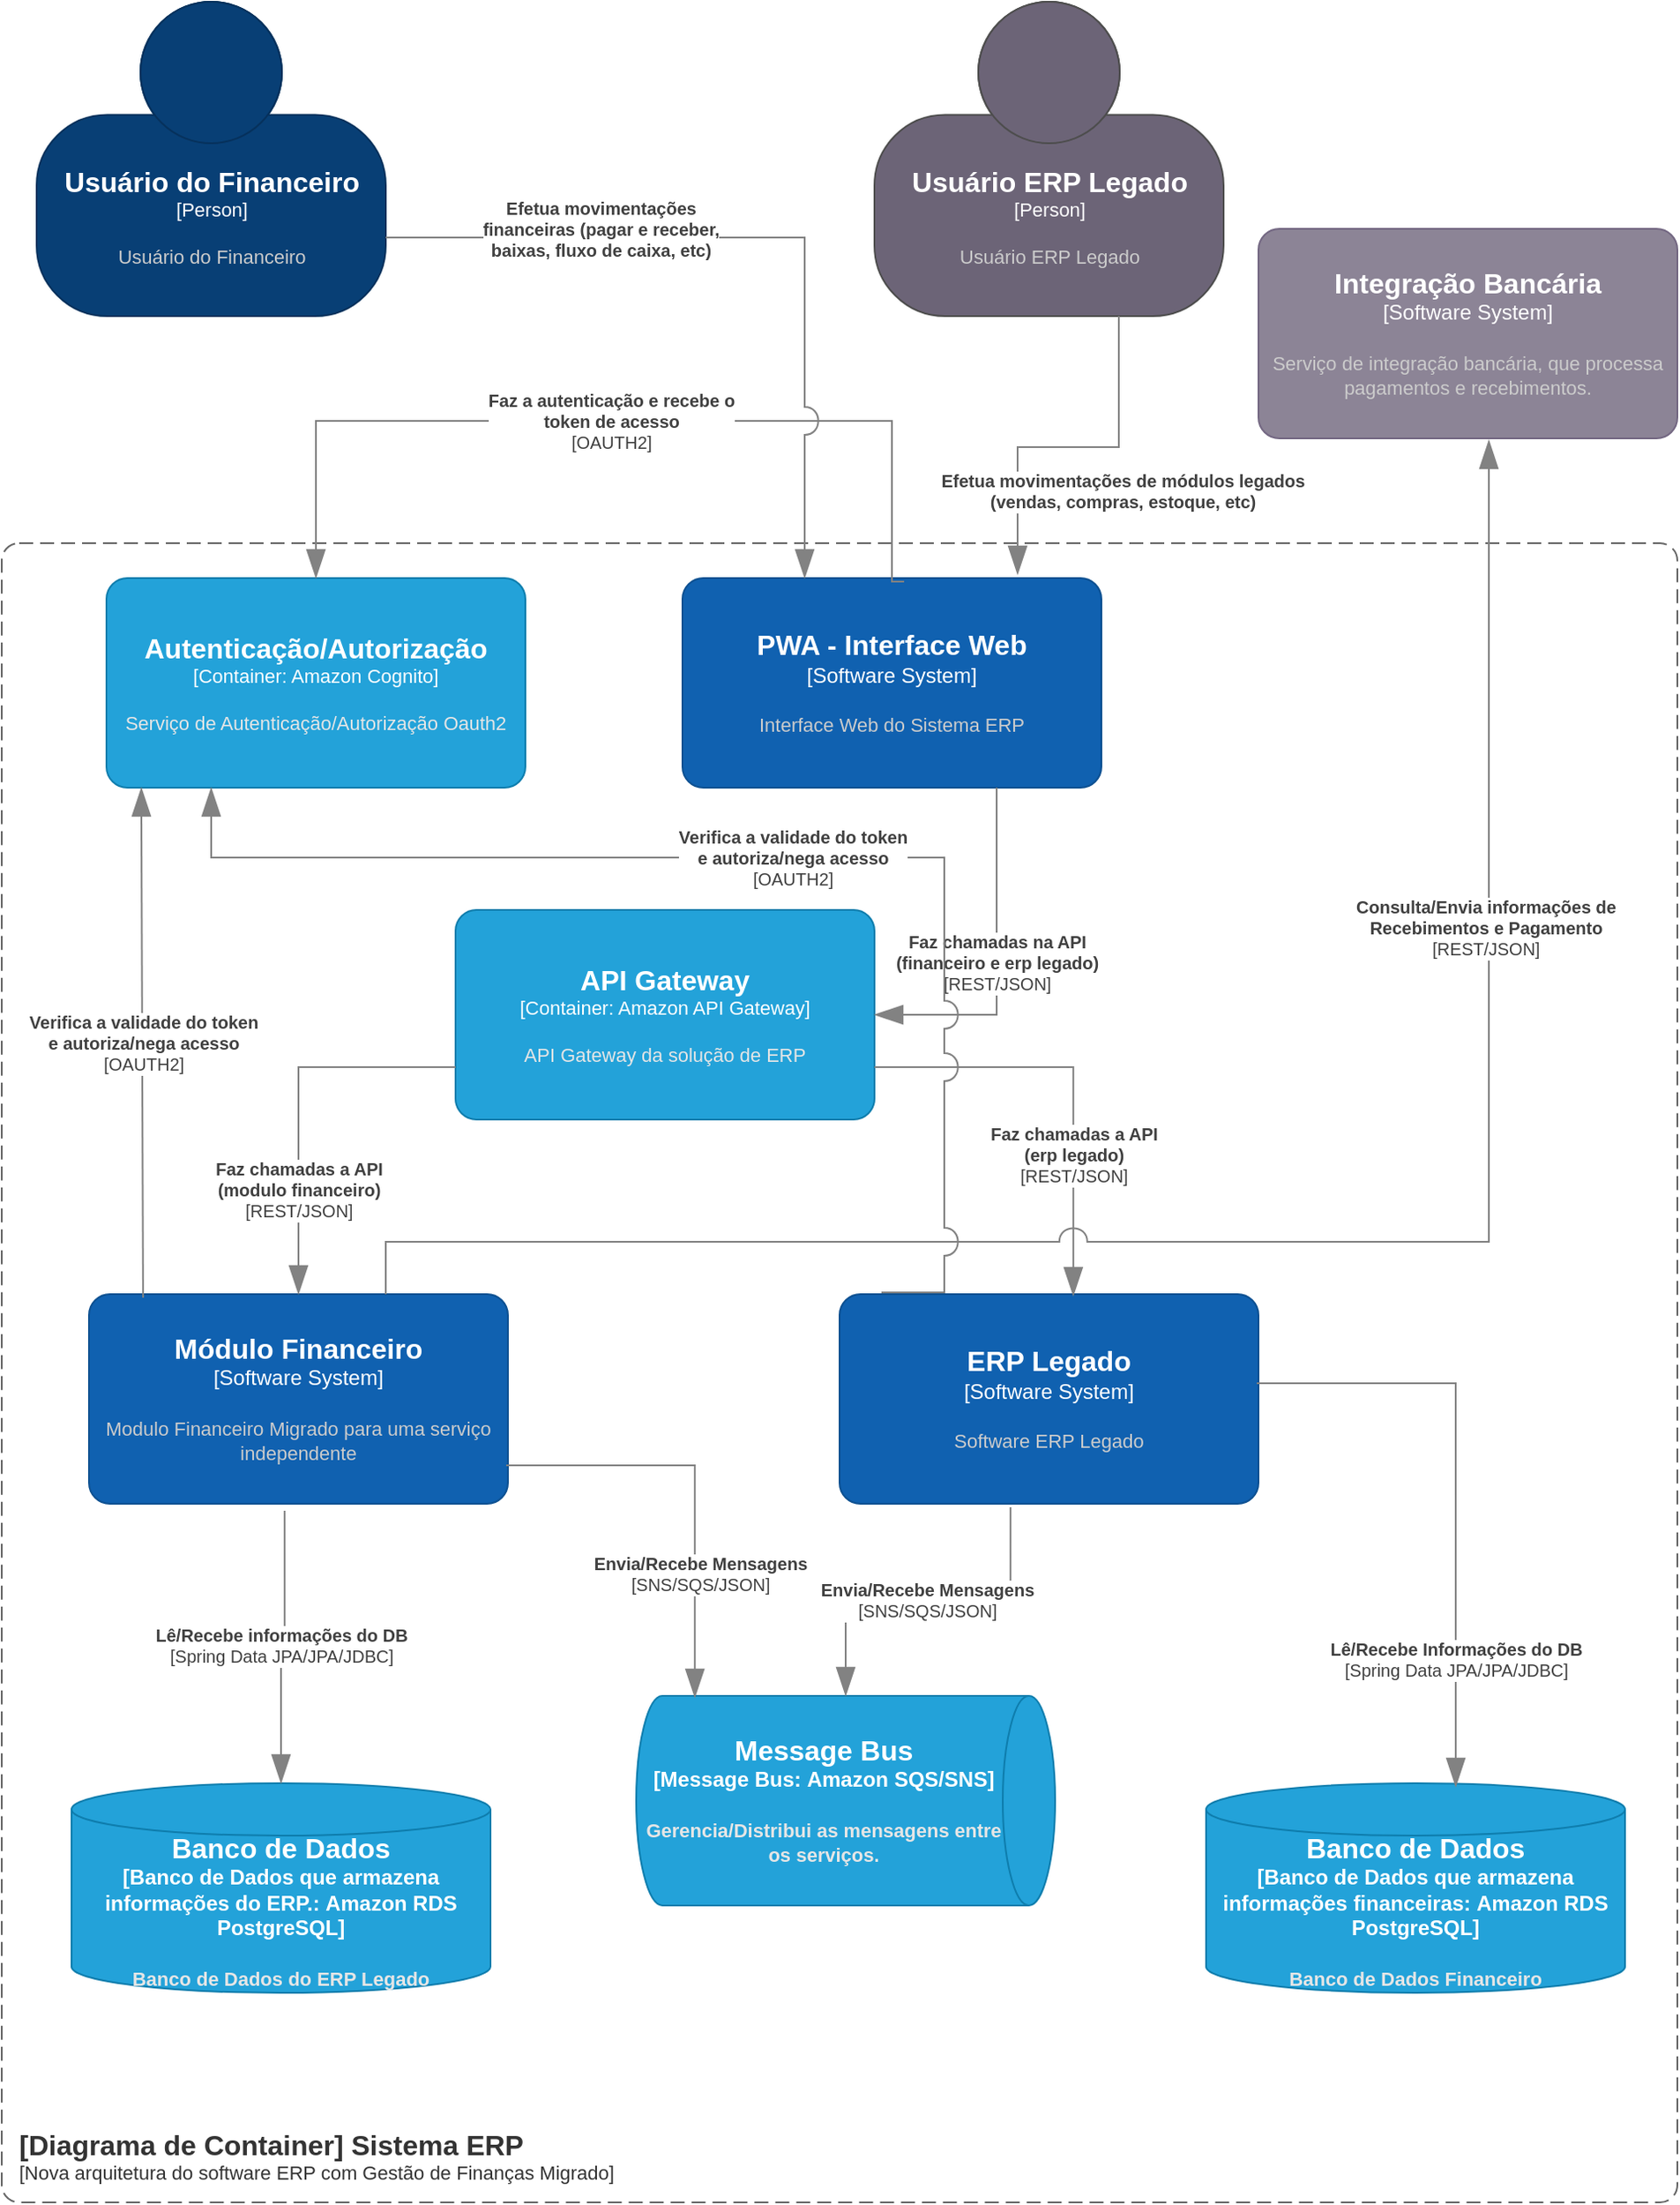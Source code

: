 <mxfile version="19.0.3" type="device"><diagram id="4JMidao3xEkuDdABuiqr" name="Página-1"><mxGraphModel dx="994" dy="3216" grid="1" gridSize="10" guides="1" tooltips="1" connect="1" arrows="1" fold="1" page="1" pageScale="1" pageWidth="827" pageHeight="1169" math="0" shadow="0"><root><mxCell id="0"/><mxCell id="1" parent="0"/><object placeholders="1" c4Name="Usuário do Financeiro" c4Type="Person" c4Description="Usuário do Financeiro" label="&lt;font style=&quot;font-size: 16px&quot;&gt;&lt;b&gt;%c4Name%&lt;/b&gt;&lt;/font&gt;&lt;div&gt;[%c4Type%]&lt;/div&gt;&lt;br&gt;&lt;div&gt;&lt;font style=&quot;font-size: 11px&quot;&gt;&lt;font color=&quot;#cccccc&quot;&gt;%c4Description%&lt;/font&gt;&lt;/div&gt;" id="lLnUvzerI2xuN5XdZujk-1"><mxCell style="html=1;fontSize=11;dashed=0;whitespace=wrap;fillColor=#083F75;strokeColor=#06315C;fontColor=#ffffff;shape=mxgraph.c4.person2;align=center;metaEdit=1;points=[[0.5,0,0],[1,0.5,0],[1,0.75,0],[0.75,1,0],[0.5,1,0],[0.25,1,0],[0,0.75,0],[0,0.5,0]];resizable=0;" parent="1" vertex="1"><mxGeometry x="70" y="-1180" width="200" height="180" as="geometry"/></mxCell></object><object placeholders="1" c4Name="[Diagrama de Container] Sistema ERP" c4Type="ContainerScopeBoundary" c4Application="Nova arquitetura do software ERP com Gestão de Finanças Migrado" label="&lt;font style=&quot;font-size: 16px&quot;&gt;&lt;b&gt;&lt;div style=&quot;text-align: left&quot;&gt;%c4Name%&lt;/div&gt;&lt;/b&gt;&lt;/font&gt;&lt;div style=&quot;text-align: left&quot;&gt;[%c4Application%]&lt;/div&gt;" id="lLnUvzerI2xuN5XdZujk-3"><mxCell style="rounded=1;fontSize=11;whiteSpace=wrap;html=1;dashed=1;arcSize=20;fillColor=none;strokeColor=#666666;fontColor=#333333;labelBackgroundColor=none;align=left;verticalAlign=bottom;labelBorderColor=none;spacingTop=0;spacing=10;dashPattern=8 4;metaEdit=1;rotatable=0;perimeter=rectanglePerimeter;noLabel=0;labelPadding=0;allowArrows=0;connectable=0;expand=0;recursiveResize=0;editable=1;pointerEvents=0;absoluteArcSize=1;points=[[0.25,0,0],[0.5,0,0],[0.75,0,0],[1,0.25,0],[1,0.5,0],[1,0.75,0],[0.75,1,0],[0.5,1,0],[0.25,1,0],[0,0.75,0],[0,0.5,0],[0,0.25,0]];" parent="1" vertex="1"><mxGeometry x="50" y="-870" width="960" height="950" as="geometry"/></mxCell></object><object placeholders="1" c4Name="Módulo Financeiro" c4Type="Software System" c4Description="Modulo Financeiro Migrado para uma serviço independente" label="&lt;font style=&quot;font-size: 16px&quot;&gt;&lt;b&gt;%c4Name%&lt;/b&gt;&lt;/font&gt;&lt;div&gt;[%c4Type%]&lt;/div&gt;&lt;br&gt;&lt;div&gt;&lt;font style=&quot;font-size: 11px&quot;&gt;&lt;font color=&quot;#cccccc&quot;&gt;%c4Description%&lt;/font&gt;&lt;/div&gt;" id="lLnUvzerI2xuN5XdZujk-4"><mxCell style="rounded=1;whiteSpace=wrap;html=1;labelBackgroundColor=none;fillColor=#1061B0;fontColor=#ffffff;align=center;arcSize=10;strokeColor=#0D5091;metaEdit=1;resizable=0;points=[[0.25,0,0],[0.5,0,0],[0.75,0,0],[1,0.25,0],[1,0.5,0],[1,0.75,0],[0.75,1,0],[0.5,1,0],[0.25,1,0],[0,0.75,0],[0,0.5,0],[0,0.25,0]];" parent="1" vertex="1"><mxGeometry x="100" y="-440" width="240" height="120" as="geometry"/></mxCell></object><object placeholders="1" c4Name="ERP Legado" c4Type="Software System" c4Description="Software ERP Legado" label="&lt;font style=&quot;font-size: 16px&quot;&gt;&lt;b&gt;%c4Name%&lt;/b&gt;&lt;/font&gt;&lt;div&gt;[%c4Type%]&lt;/div&gt;&lt;br&gt;&lt;div&gt;&lt;font style=&quot;font-size: 11px&quot;&gt;&lt;font color=&quot;#cccccc&quot;&gt;%c4Description%&lt;/font&gt;&lt;/div&gt;" id="lLnUvzerI2xuN5XdZujk-5"><mxCell style="rounded=1;whiteSpace=wrap;html=1;labelBackgroundColor=none;fillColor=#1061B0;fontColor=#ffffff;align=center;arcSize=10;strokeColor=#0D5091;metaEdit=1;resizable=0;points=[[0.25,0,0],[0.5,0,0],[0.75,0,0],[1,0.25,0],[1,0.5,0],[1,0.75,0],[0.75,1,0],[0.5,1,0],[0.25,1,0],[0,0.75,0],[0,0.5,0],[0,0.25,0]];" parent="1" vertex="1"><mxGeometry x="530" y="-440" width="240" height="120" as="geometry"/></mxCell></object><object placeholders="1" c4Type="Banco de Dados" c4Container="Banco de Dados que armazena informações financeiras" c4Technology="Amazon RDS PostgreSQL" c4Description="Banco de Dados Financeiro" label="&lt;font style=&quot;font-size: 16px&quot;&gt;&lt;b&gt;%c4Type%&lt;/font&gt;&lt;div&gt;[%c4Container%:&amp;nbsp;%c4Technology%]&lt;/div&gt;&lt;br&gt;&lt;div&gt;&lt;font style=&quot;font-size: 11px&quot;&gt;&lt;font color=&quot;#E6E6E6&quot;&gt;%c4Description%&lt;/font&gt;&lt;/div&gt;" id="lLnUvzerI2xuN5XdZujk-6"><mxCell style="shape=cylinder3;size=15;whiteSpace=wrap;html=1;boundedLbl=1;rounded=0;labelBackgroundColor=none;fillColor=#23A2D9;fontSize=12;fontColor=#ffffff;align=center;strokeColor=#0E7DAD;metaEdit=1;points=[[0.5,0,0],[1,0.25,0],[1,0.5,0],[1,0.75,0],[0.5,1,0],[0,0.75,0],[0,0.5,0],[0,0.25,0]];resizable=0;" parent="1" vertex="1"><mxGeometry x="740" y="-160" width="240" height="120" as="geometry"/></mxCell></object><object placeholders="1" c4Type="Banco de Dados" c4Container="Banco de Dados que armazena informações do ERP." c4Technology="Amazon RDS PostgreSQL" c4Description="Banco de Dados do ERP Legado" label="&lt;font style=&quot;font-size: 16px&quot;&gt;&lt;b&gt;%c4Type%&lt;/font&gt;&lt;div&gt;[%c4Container%:&amp;nbsp;%c4Technology%]&lt;/div&gt;&lt;br&gt;&lt;div&gt;&lt;font style=&quot;font-size: 11px&quot;&gt;&lt;font color=&quot;#E6E6E6&quot;&gt;%c4Description%&lt;/font&gt;&lt;/div&gt;" id="lLnUvzerI2xuN5XdZujk-8"><mxCell style="shape=cylinder3;size=15;whiteSpace=wrap;html=1;boundedLbl=1;rounded=0;labelBackgroundColor=none;fillColor=#23A2D9;fontSize=12;fontColor=#ffffff;align=center;strokeColor=#0E7DAD;metaEdit=1;points=[[0.5,0,0],[1,0.25,0],[1,0.5,0],[1,0.75,0],[0.5,1,0],[0,0.75,0],[0,0.5,0],[0,0.25,0]];resizable=0;" parent="1" vertex="1"><mxGeometry x="90" y="-160" width="240" height="120" as="geometry"/></mxCell></object><object placeholders="1" c4Name="Integração Bancária" c4Type="Software System" c4Description="Serviço de integração bancária, que processa pagamentos e recebimentos." label="&lt;font style=&quot;font-size: 16px&quot;&gt;&lt;b&gt;%c4Name%&lt;/b&gt;&lt;/font&gt;&lt;div&gt;[%c4Type%]&lt;/div&gt;&lt;br&gt;&lt;div&gt;&lt;font style=&quot;font-size: 11px&quot;&gt;&lt;font color=&quot;#cccccc&quot;&gt;%c4Description%&lt;/font&gt;&lt;/div&gt;" id="lLnUvzerI2xuN5XdZujk-9"><mxCell style="rounded=1;whiteSpace=wrap;html=1;labelBackgroundColor=none;fillColor=#8C8496;fontColor=#ffffff;align=center;arcSize=10;strokeColor=#736782;metaEdit=1;resizable=0;points=[[0.25,0,0],[0.5,0,0],[0.75,0,0],[1,0.25,0],[1,0.5,0],[1,0.75,0],[0.75,1,0],[0.5,1,0],[0.25,1,0],[0,0.75,0],[0,0.5,0],[0,0.25,0]];" parent="1" vertex="1"><mxGeometry x="770" y="-1050" width="240" height="120" as="geometry"/></mxCell></object><object placeholders="1" c4Name="PWA - Interface Web" c4Type="Software System" c4Description="Interface Web do Sistema ERP" label="&lt;font style=&quot;font-size: 16px&quot;&gt;&lt;b&gt;%c4Name%&lt;/b&gt;&lt;/font&gt;&lt;div&gt;[%c4Type%]&lt;/div&gt;&lt;br&gt;&lt;div&gt;&lt;font style=&quot;font-size: 11px&quot;&gt;&lt;font color=&quot;#cccccc&quot;&gt;%c4Description%&lt;/font&gt;&lt;/div&gt;" id="lLnUvzerI2xuN5XdZujk-11"><mxCell style="rounded=1;whiteSpace=wrap;html=1;labelBackgroundColor=none;fillColor=#1061B0;fontColor=#ffffff;align=center;arcSize=10;strokeColor=#0D5091;metaEdit=1;resizable=0;points=[[0.25,0,0],[0.5,0,0],[0.75,0,0],[1,0.25,0],[1,0.5,0],[1,0.75,0],[0.75,1,0],[0.5,1,0],[0.25,1,0],[0,0.75,0],[0,0.5,0],[0,0.25,0]];" parent="1" vertex="1"><mxGeometry x="440" y="-850" width="240" height="120" as="geometry"/></mxCell></object><object placeholders="1" c4Type="Message Bus" c4Container="Message Bus" c4Technology="Amazon SQS/SNS" c4Description="Gerencia/Distribui as mensagens entre os serviços." label="&lt;font style=&quot;font-size: 16px&quot;&gt;&lt;b&gt;%c4Type%&lt;/font&gt;&lt;div&gt;[%c4Container%:&amp;nbsp;%c4Technology%]&lt;/div&gt;&lt;br&gt;&lt;div&gt;&lt;font style=&quot;font-size: 11px&quot;&gt;&lt;font color=&quot;#E6E6E6&quot;&gt;%c4Description%&lt;/font&gt;&lt;/div&gt;" id="lLnUvzerI2xuN5XdZujk-12"><mxCell style="shape=cylinder3;size=15;direction=south;whiteSpace=wrap;html=1;boundedLbl=1;rounded=0;labelBackgroundColor=none;fillColor=#23A2D9;fontSize=12;fontColor=#ffffff;align=center;strokeColor=#0E7DAD;metaEdit=1;points=[[0.5,0,0],[1,0.25,0],[1,0.5,0],[1,0.75,0],[0.5,1,0],[0,0.75,0],[0,0.5,0],[0,0.25,0]];resizable=0;" parent="1" vertex="1"><mxGeometry x="413.5" y="-210" width="240" height="120" as="geometry"/></mxCell></object><object placeholders="1" c4Name="Autenticação/Autorização" c4Type="Container" c4Technology="Amazon Cognito" c4Description="Serviço de Autenticação/Autorização Oauth2" label="&lt;font style=&quot;font-size: 16px&quot;&gt;&lt;b&gt;%c4Name%&lt;/b&gt;&lt;/font&gt;&lt;div&gt;[%c4Type%: %c4Technology%]&lt;/div&gt;&lt;br&gt;&lt;div&gt;&lt;font style=&quot;font-size: 11px&quot;&gt;&lt;font color=&quot;#E6E6E6&quot;&gt;%c4Description%&lt;/font&gt;&lt;/div&gt;" id="lLnUvzerI2xuN5XdZujk-15"><mxCell style="rounded=1;whiteSpace=wrap;html=1;fontSize=11;labelBackgroundColor=none;fillColor=#23A2D9;fontColor=#ffffff;align=center;arcSize=10;strokeColor=#0E7DAD;metaEdit=1;resizable=0;points=[[0.25,0,0],[0.5,0,0],[0.75,0,0],[1,0.25,0],[1,0.5,0],[1,0.75,0],[0.75,1,0],[0.5,1,0],[0.25,1,0],[0,0.75,0],[0,0.5,0],[0,0.25,0]];" parent="1" vertex="1"><mxGeometry x="110" y="-850" width="240" height="120" as="geometry"/></mxCell></object><object placeholders="1" c4Name="API Gateway " c4Type="Container" c4Technology="Amazon API Gateway" c4Description="API Gateway da solução de ERP" label="&lt;font style=&quot;font-size: 16px&quot;&gt;&lt;b&gt;%c4Name%&lt;/b&gt;&lt;/font&gt;&lt;div&gt;[%c4Type%: %c4Technology%]&lt;/div&gt;&lt;br&gt;&lt;div&gt;&lt;font style=&quot;font-size: 11px&quot;&gt;&lt;font color=&quot;#E6E6E6&quot;&gt;%c4Description%&lt;/font&gt;&lt;/div&gt;" id="Nra-QXCHa9albfyY4kNr-1"><mxCell style="rounded=1;whiteSpace=wrap;html=1;fontSize=11;labelBackgroundColor=none;fillColor=#23A2D9;fontColor=#ffffff;align=center;arcSize=10;strokeColor=#0E7DAD;metaEdit=1;resizable=0;points=[[0.25,0,0],[0.5,0,0],[0.75,0,0],[1,0.25,0],[1,0.5,0],[1,0.75,0],[0.75,1,0],[0.5,1,0],[0.25,1,0],[0,0.75,0],[0,0.5,0],[0,0.25,0]];" parent="1" vertex="1"><mxGeometry x="310" y="-660" width="240" height="120" as="geometry"/></mxCell></object><object placeholders="1" c4Name="Usuário ERP Legado" c4Type="Person" c4Description="Usuário ERP Legado" label="&lt;font style=&quot;font-size: 16px&quot;&gt;&lt;b&gt;%c4Name%&lt;/b&gt;&lt;/font&gt;&lt;div&gt;[%c4Type%]&lt;/div&gt;&lt;br&gt;&lt;div&gt;&lt;font style=&quot;font-size: 11px&quot;&gt;&lt;font color=&quot;#cccccc&quot;&gt;%c4Description%&lt;/font&gt;&lt;/div&gt;" id="Nra-QXCHa9albfyY4kNr-2"><mxCell style="html=1;fontSize=11;dashed=0;whitespace=wrap;fillColor=#6C6477;strokeColor=#4D4D4D;fontColor=#ffffff;shape=mxgraph.c4.person2;align=center;metaEdit=1;points=[[0.5,0,0],[1,0.5,0],[1,0.75,0],[0.75,1,0],[0.5,1,0],[0.25,1,0],[0,0.75,0],[0,0.5,0]];resizable=0;" parent="1" vertex="1"><mxGeometry x="550" y="-1180" width="200" height="180" as="geometry"/></mxCell></object><object placeholders="1" c4Type="Relationship" c4Technology="OAUTH2" c4Description="Faz a autenticação e recebe o &#10;token de acesso" label="&lt;div style=&quot;text-align: left&quot;&gt;&lt;div style=&quot;text-align: center&quot;&gt;&lt;b&gt;%c4Description%&lt;/b&gt;&lt;/div&gt;&lt;div style=&quot;text-align: center&quot;&gt;[%c4Technology%]&lt;/div&gt;&lt;/div&gt;" id="Nra-QXCHa9albfyY4kNr-4"><mxCell style="endArrow=blockThin;html=1;fontSize=10;fontColor=#404040;strokeWidth=1;endFill=1;strokeColor=#828282;elbow=vertical;metaEdit=1;endSize=14;startSize=14;jumpStyle=arc;jumpSize=16;rounded=0;edgeStyle=orthogonalEdgeStyle;exitX=0.529;exitY=0.017;exitDx=0;exitDy=0;exitPerimeter=0;" parent="1" source="lLnUvzerI2xuN5XdZujk-11" target="lLnUvzerI2xuN5XdZujk-15" edge="1"><mxGeometry width="240" relative="1" as="geometry"><mxPoint x="890" y="-1060" as="sourcePoint"/><mxPoint x="1130" y="-1060" as="targetPoint"/><Array as="points"><mxPoint x="560" y="-848"/><mxPoint x="560" y="-940"/><mxPoint x="230" y="-940"/></Array></mxGeometry></mxCell></object><object placeholders="1" c4Type="Relationship" c4Description="Efetua movimentações &#10;financeiras (pagar e receber, &#10;baixas, fluxo de caixa, etc)" label="&lt;div style=&quot;text-align: left&quot;&gt;&lt;div style=&quot;text-align: center&quot;&gt;&lt;b&gt;%c4Description%&lt;/b&gt;&lt;/div&gt;" id="Nra-QXCHa9albfyY4kNr-8"><mxCell style="endArrow=blockThin;html=1;fontSize=10;fontColor=#404040;strokeWidth=1;endFill=1;strokeColor=#828282;elbow=vertical;metaEdit=1;endSize=14;startSize=14;jumpStyle=arc;jumpSize=16;rounded=0;edgeStyle=orthogonalEdgeStyle;exitX=1;exitY=0.75;exitDx=0;exitDy=0;exitPerimeter=0;" parent="1" source="lLnUvzerI2xuN5XdZujk-1" target="lLnUvzerI2xuN5XdZujk-11" edge="1"><mxGeometry x="-0.434" y="5" width="240" relative="1" as="geometry"><mxPoint x="470" y="-840" as="sourcePoint"/><mxPoint x="570" y="-810" as="targetPoint"/><mxPoint as="offset"/><Array as="points"><mxPoint x="510" y="-1045"/></Array></mxGeometry></mxCell></object><object placeholders="1" c4Type="Relationship" c4Description="Efetua movimentações de módulos legados &#10;(vendas, compras, estoque, etc)" label="&lt;div style=&quot;text-align: left&quot;&gt;&lt;div style=&quot;text-align: center&quot;&gt;&lt;b&gt;%c4Description%&lt;/b&gt;&lt;/div&gt;" id="Nra-QXCHa9albfyY4kNr-9"><mxCell style="endArrow=blockThin;html=1;fontSize=10;fontColor=#404040;strokeWidth=1;endFill=1;strokeColor=#828282;elbow=vertical;metaEdit=1;endSize=14;startSize=14;jumpStyle=arc;jumpSize=16;rounded=0;edgeStyle=orthogonalEdgeStyle;entryX=0.8;entryY=-0.017;entryDx=0;entryDy=0;entryPerimeter=0;" parent="1" source="Nra-QXCHa9albfyY4kNr-2" target="lLnUvzerI2xuN5XdZujk-11" edge="1"><mxGeometry x="-0.193" y="27" width="240" relative="1" as="geometry"><mxPoint x="820" y="-950" as="sourcePoint"/><mxPoint x="1060" y="-950" as="targetPoint"/><Array as="points"><mxPoint x="690" y="-925"/><mxPoint x="632" y="-925"/></Array><mxPoint x="10" y="-2" as="offset"/></mxGeometry></mxCell></object><object placeholders="1" c4Type="Relationship" c4Technology="OAUTH2" c4Description="Verifica a validade do token &#10;e autoriza/nega acesso" label="&lt;div style=&quot;text-align: left&quot;&gt;&lt;div style=&quot;text-align: center&quot;&gt;&lt;b&gt;%c4Description%&lt;/b&gt;&lt;/div&gt;&lt;div style=&quot;text-align: center&quot;&gt;[%c4Technology%]&lt;/div&gt;&lt;/div&gt;" id="Nra-QXCHa9albfyY4kNr-10"><mxCell style="endArrow=blockThin;html=1;fontSize=10;fontColor=#404040;strokeWidth=1;endFill=1;strokeColor=#828282;elbow=vertical;metaEdit=1;endSize=14;startSize=14;jumpStyle=arc;jumpSize=16;rounded=0;edgeStyle=orthogonalEdgeStyle;exitX=0.129;exitY=0.017;exitDx=0;exitDy=0;exitPerimeter=0;" parent="1" source="lLnUvzerI2xuN5XdZujk-4" target="lLnUvzerI2xuN5XdZujk-15" edge="1"><mxGeometry width="240" relative="1" as="geometry"><mxPoint x="20" y="-560" as="sourcePoint"/><mxPoint x="260" y="-560" as="targetPoint"/><Array as="points"><mxPoint x="131" y="-586"/><mxPoint x="130" y="-586"/></Array></mxGeometry></mxCell></object><object placeholders="1" c4Type="Relationship" c4Technology="REST/JSON" c4Description="Faz chamadas na API &#10;(financeiro e erp legado)" label="&lt;div style=&quot;text-align: left&quot;&gt;&lt;div style=&quot;text-align: center&quot;&gt;&lt;b&gt;%c4Description%&lt;/b&gt;&lt;/div&gt;&lt;div style=&quot;text-align: center&quot;&gt;[%c4Technology%]&lt;/div&gt;&lt;/div&gt;" id="Nra-QXCHa9albfyY4kNr-13"><mxCell style="endArrow=blockThin;html=1;fontSize=10;fontColor=#404040;strokeWidth=1;endFill=1;strokeColor=#828282;elbow=vertical;metaEdit=1;endSize=14;startSize=14;jumpStyle=arc;jumpSize=16;rounded=0;edgeStyle=orthogonalEdgeStyle;exitX=0.75;exitY=1;exitDx=0;exitDy=0;exitPerimeter=0;entryX=1;entryY=0.5;entryDx=0;entryDy=0;entryPerimeter=0;" parent="1" source="lLnUvzerI2xuN5XdZujk-11" target="Nra-QXCHa9albfyY4kNr-1" edge="1"><mxGeometry width="240" relative="1" as="geometry"><mxPoint x="740" y="-660" as="sourcePoint"/><mxPoint x="980" y="-660" as="targetPoint"/></mxGeometry></mxCell></object><object placeholders="1" c4Type="Relationship" c4Technology="REST/JSON" c4Description="Faz chamadas a API &#10;(modulo financeiro)" label="&lt;div style=&quot;text-align: left&quot;&gt;&lt;div style=&quot;text-align: center&quot;&gt;&lt;b&gt;%c4Description%&lt;/b&gt;&lt;/div&gt;&lt;div style=&quot;text-align: center&quot;&gt;[%c4Technology%]&lt;/div&gt;&lt;/div&gt;" id="Nra-QXCHa9albfyY4kNr-16"><mxCell style="endArrow=blockThin;html=1;fontSize=10;fontColor=#404040;strokeWidth=1;endFill=1;strokeColor=#828282;elbow=vertical;metaEdit=1;endSize=14;startSize=14;jumpStyle=arc;jumpSize=16;rounded=0;edgeStyle=orthogonalEdgeStyle;exitX=0;exitY=0.75;exitDx=0;exitDy=0;exitPerimeter=0;" parent="1" source="Nra-QXCHa9albfyY4kNr-1" target="lLnUvzerI2xuN5XdZujk-4" edge="1"><mxGeometry x="0.455" width="240" relative="1" as="geometry"><mxPoint x="110" y="-500" as="sourcePoint"/><mxPoint x="350" y="-500" as="targetPoint"/><mxPoint as="offset"/></mxGeometry></mxCell></object><object placeholders="1" c4Type="Relationship" c4Technology="REST/JSON" c4Description="Faz chamadas a API &#10;(erp legado)" label="&lt;div style=&quot;text-align: left&quot;&gt;&lt;div style=&quot;text-align: center&quot;&gt;&lt;b&gt;%c4Description%&lt;/b&gt;&lt;/div&gt;&lt;div style=&quot;text-align: center&quot;&gt;[%c4Technology%]&lt;/div&gt;&lt;/div&gt;" id="Nra-QXCHa9albfyY4kNr-17"><mxCell style="endArrow=blockThin;html=1;fontSize=10;fontColor=#404040;strokeWidth=1;endFill=1;strokeColor=#828282;elbow=vertical;metaEdit=1;endSize=14;startSize=14;jumpStyle=arc;jumpSize=16;rounded=0;edgeStyle=orthogonalEdgeStyle;exitX=1;exitY=0.75;exitDx=0;exitDy=0;exitPerimeter=0;entryX=0.558;entryY=0.008;entryDx=0;entryDy=0;entryPerimeter=0;" parent="1" source="Nra-QXCHa9albfyY4kNr-1" target="lLnUvzerI2xuN5XdZujk-5" edge="1"><mxGeometry x="0.34" width="240" relative="1" as="geometry"><mxPoint x="640" y="-510" as="sourcePoint"/><mxPoint x="880" y="-510" as="targetPoint"/><mxPoint as="offset"/></mxGeometry></mxCell></object><object placeholders="1" c4Type="Relationship" c4Technology="Spring Data JPA/JPA/JDBC" c4Description="Lê/Recebe informações do DB" label="&lt;div style=&quot;text-align: left&quot;&gt;&lt;div style=&quot;text-align: center&quot;&gt;&lt;b&gt;%c4Description%&lt;/b&gt;&lt;/div&gt;&lt;div style=&quot;text-align: center&quot;&gt;[%c4Technology%]&lt;/div&gt;&lt;/div&gt;" id="Nra-QXCHa9albfyY4kNr-18"><mxCell style="endArrow=blockThin;html=1;fontSize=10;fontColor=#404040;strokeWidth=1;endFill=1;strokeColor=#828282;elbow=vertical;metaEdit=1;endSize=14;startSize=14;jumpStyle=arc;jumpSize=16;rounded=0;edgeStyle=orthogonalEdgeStyle;exitX=0.467;exitY=1.033;exitDx=0;exitDy=0;exitPerimeter=0;" parent="1" source="lLnUvzerI2xuN5XdZujk-4" target="lLnUvzerI2xuN5XdZujk-8" edge="1"><mxGeometry width="240" relative="1" as="geometry"><mxPoint x="170" y="-300" as="sourcePoint"/><mxPoint x="410" y="-300" as="targetPoint"/></mxGeometry></mxCell></object><object placeholders="1" c4Type="Relationship" c4Technology="Spring Data JPA/JPA/JDBC" c4Description="Lê/Recebe Informações do DB" label="&lt;div style=&quot;text-align: left&quot;&gt;&lt;div style=&quot;text-align: center&quot;&gt;&lt;b&gt;%c4Description%&lt;/b&gt;&lt;/div&gt;&lt;div style=&quot;text-align: center&quot;&gt;[%c4Technology%]&lt;/div&gt;&lt;/div&gt;" id="Nra-QXCHa9albfyY4kNr-19"><mxCell style="endArrow=blockThin;html=1;fontSize=10;fontColor=#404040;strokeWidth=1;endFill=1;strokeColor=#828282;elbow=vertical;metaEdit=1;endSize=14;startSize=14;jumpStyle=arc;jumpSize=16;rounded=0;edgeStyle=orthogonalEdgeStyle;exitX=0.996;exitY=0.425;exitDx=0;exitDy=0;exitPerimeter=0;entryX=0.596;entryY=0.017;entryDx=0;entryDy=0;entryPerimeter=0;" parent="1" source="lLnUvzerI2xuN5XdZujk-5" target="lLnUvzerI2xuN5XdZujk-6" edge="1"><mxGeometry x="0.575" width="240" relative="1" as="geometry"><mxPoint x="810" y="-390" as="sourcePoint"/><mxPoint x="1050" y="-390" as="targetPoint"/><mxPoint as="offset"/></mxGeometry></mxCell></object><object placeholders="1" c4Type="Relationship" c4Technology="SNS/SQS/JSON" c4Description="Envia/Recebe Mensagens" label="&lt;div style=&quot;text-align: left&quot;&gt;&lt;div style=&quot;text-align: center&quot;&gt;&lt;b&gt;%c4Description%&lt;/b&gt;&lt;/div&gt;&lt;div style=&quot;text-align: center&quot;&gt;[%c4Technology%]&lt;/div&gt;&lt;/div&gt;" id="Nra-QXCHa9albfyY4kNr-20"><mxCell style="endArrow=blockThin;html=1;fontSize=10;fontColor=#404040;strokeWidth=1;endFill=1;strokeColor=#828282;elbow=vertical;metaEdit=1;endSize=14;startSize=14;jumpStyle=arc;jumpSize=16;rounded=0;edgeStyle=orthogonalEdgeStyle;exitX=0.996;exitY=0.817;exitDx=0;exitDy=0;exitPerimeter=0;entryX=0.008;entryY=0.86;entryDx=0;entryDy=0;entryPerimeter=0;" parent="1" source="lLnUvzerI2xuN5XdZujk-4" target="lLnUvzerI2xuN5XdZujk-12" edge="1"><mxGeometry x="0.411" y="3" width="240" relative="1" as="geometry"><mxPoint x="350" y="-280" as="sourcePoint"/><mxPoint x="590" y="-280" as="targetPoint"/><mxPoint as="offset"/></mxGeometry></mxCell></object><object placeholders="1" c4Type="Relationship" c4Technology="SNS/SQS/JSON" c4Description="Envia/Recebe Mensagens" label="&lt;div style=&quot;text-align: left&quot;&gt;&lt;div style=&quot;text-align: center&quot;&gt;&lt;b&gt;%c4Description%&lt;/b&gt;&lt;/div&gt;&lt;div style=&quot;text-align: center&quot;&gt;[%c4Technology%]&lt;/div&gt;&lt;/div&gt;" id="Nra-QXCHa9albfyY4kNr-21"><mxCell style="endArrow=blockThin;html=1;fontSize=10;fontColor=#404040;strokeWidth=1;endFill=1;strokeColor=#828282;elbow=vertical;metaEdit=1;endSize=14;startSize=14;jumpStyle=arc;jumpSize=16;rounded=0;edgeStyle=orthogonalEdgeStyle;exitX=0.408;exitY=1.017;exitDx=0;exitDy=0;exitPerimeter=0;" parent="1" source="lLnUvzerI2xuN5XdZujk-5" target="lLnUvzerI2xuN5XdZujk-12" edge="1"><mxGeometry width="240" relative="1" as="geometry"><mxPoint x="600" y="-260" as="sourcePoint"/><mxPoint x="840" y="-260" as="targetPoint"/></mxGeometry></mxCell></object><object placeholders="1" c4Type="Relationship" c4Technology="REST/JSON" c4Description="Consulta/Envia informações de &#10;Recebimentos e Pagamento" label="&lt;div style=&quot;text-align: left&quot;&gt;&lt;div style=&quot;text-align: center&quot;&gt;&lt;b&gt;%c4Description%&lt;/b&gt;&lt;/div&gt;&lt;div style=&quot;text-align: center&quot;&gt;[%c4Technology%]&lt;/div&gt;&lt;/div&gt;" id="Nra-QXCHa9albfyY4kNr-22"><mxCell style="endArrow=blockThin;html=1;fontSize=10;fontColor=#404040;strokeWidth=1;endFill=1;strokeColor=#828282;elbow=vertical;metaEdit=1;endSize=14;startSize=14;jumpStyle=arc;jumpSize=16;rounded=0;edgeStyle=orthogonalEdgeStyle;entryX=0.55;entryY=1.008;entryDx=0;entryDy=0;entryPerimeter=0;" parent="1" source="lLnUvzerI2xuN5XdZujk-4" target="lLnUvzerI2xuN5XdZujk-9" edge="1"><mxGeometry x="0.502" y="2" width="240" relative="1" as="geometry"><mxPoint x="440" y="-20" as="sourcePoint"/><mxPoint x="680" y="-20" as="targetPoint"/><Array as="points"><mxPoint x="270" y="-470"/><mxPoint x="902" y="-470"/></Array><mxPoint as="offset"/></mxGeometry></mxCell></object><object placeholders="1" c4Type="Relationship" c4Technology="OAUTH2" c4Description="Verifica a validade do token &#10;e autoriza/nega acesso" label="&lt;div style=&quot;text-align: left&quot;&gt;&lt;div style=&quot;text-align: center&quot;&gt;&lt;b&gt;%c4Description%&lt;/b&gt;&lt;/div&gt;&lt;div style=&quot;text-align: center&quot;&gt;[%c4Technology%]&lt;/div&gt;&lt;/div&gt;" id="upP_lyngHP4H0-zMQXqK-1"><mxCell style="endArrow=blockThin;html=1;fontSize=10;fontColor=#404040;strokeWidth=1;endFill=1;strokeColor=#828282;elbow=vertical;metaEdit=1;endSize=14;startSize=14;jumpStyle=arc;jumpSize=16;rounded=0;edgeStyle=orthogonalEdgeStyle;exitX=0.1;exitY=-0.008;exitDx=0;exitDy=0;exitPerimeter=0;entryX=0.25;entryY=1;entryDx=0;entryDy=0;entryPerimeter=0;" edge="1" parent="1" source="lLnUvzerI2xuN5XdZujk-5" target="lLnUvzerI2xuN5XdZujk-15"><mxGeometry width="240" relative="1" as="geometry"><mxPoint x="140.96" y="-427.96" as="sourcePoint"/><mxPoint x="140" y="-720" as="targetPoint"/><Array as="points"><mxPoint x="590" y="-441"/><mxPoint x="590" y="-690"/><mxPoint x="170" y="-690"/></Array></mxGeometry></mxCell></object></root></mxGraphModel></diagram></mxfile>